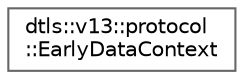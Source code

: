 digraph "Graphical Class Hierarchy"
{
 // LATEX_PDF_SIZE
  bgcolor="transparent";
  edge [fontname=Helvetica,fontsize=10,labelfontname=Helvetica,labelfontsize=10];
  node [fontname=Helvetica,fontsize=10,shape=box,height=0.2,width=0.4];
  rankdir="LR";
  Node0 [id="Node000000",label="dtls::v13::protocol\l::EarlyDataContext",height=0.2,width=0.4,color="grey40", fillcolor="white", style="filled",URL="$structdtls_1_1v13_1_1protocol_1_1EarlyDataContext.html",tooltip=" "];
}
